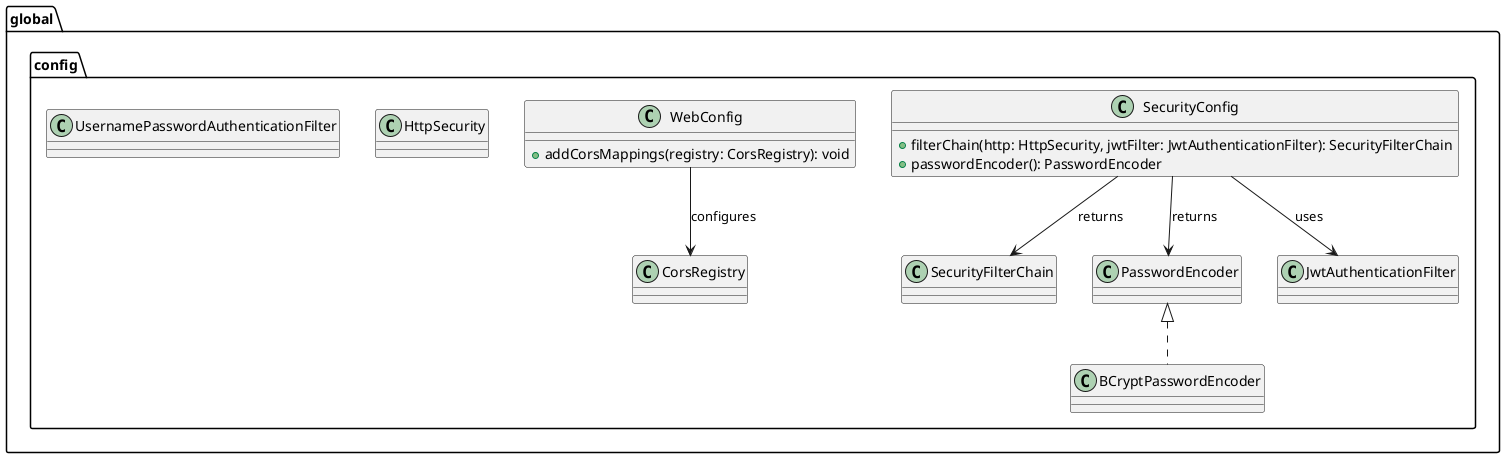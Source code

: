 @startuml
package "global.config" {

  class SecurityConfig {
    + filterChain(http: HttpSecurity, jwtFilter: JwtAuthenticationFilter): SecurityFilterChain
    + passwordEncoder(): PasswordEncoder
  }

  class WebConfig {
    + addCorsMappings(registry: CorsRegistry): void
  }

  ' 외부 클래스 (라이브러리/프레임워크)
  class HttpSecurity
  class SecurityFilterChain
  class UsernamePasswordAuthenticationFilter
  class PasswordEncoder
  class BCryptPasswordEncoder
  class CorsRegistry

  ' Auth 모듈과의 연결
  class JwtAuthenticationFilter

  ' 관계
  SecurityConfig --> JwtAuthenticationFilter : uses
  SecurityConfig --> SecurityFilterChain : returns
  SecurityConfig --> PasswordEncoder : returns
  PasswordEncoder <|.. BCryptPasswordEncoder
  WebConfig --> CorsRegistry : configures
}
@enduml
